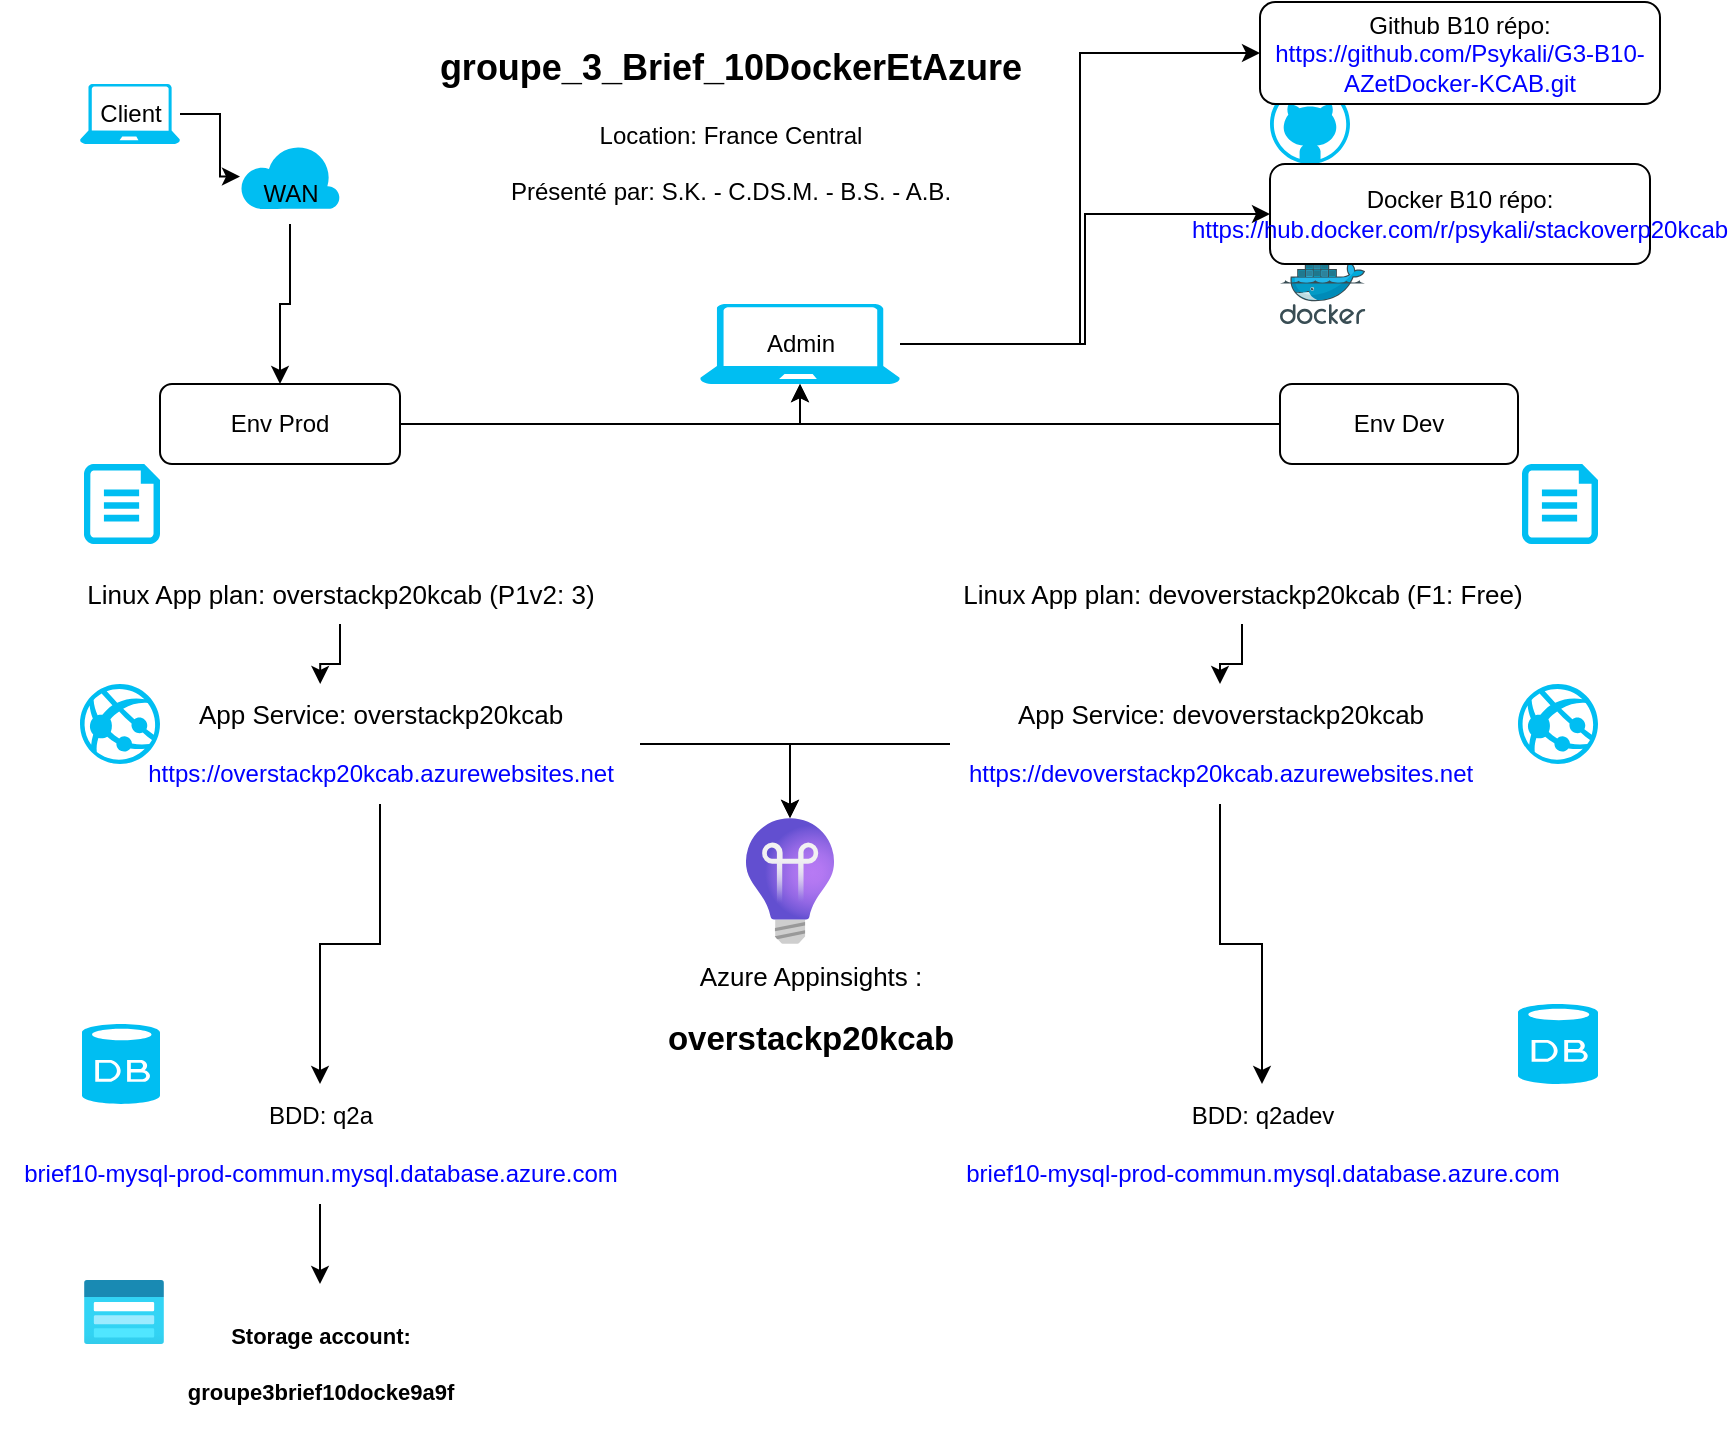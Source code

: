 <mxfile version="20.3.0" type="github">
  <diagram id="pEq1C7PcL2HOytmeoLkm" name="Page-1">
    <mxGraphModel dx="3122" dy="758" grid="1" gridSize="10" guides="1" tooltips="1" connect="1" arrows="1" fold="1" page="1" pageScale="1" pageWidth="850" pageHeight="1100" math="0" shadow="0">
      <root>
        <mxCell id="0" />
        <mxCell id="1" parent="0" />
        <mxCell id="KZ6MpGektuIemH4czut3-2" value="" style="verticalLabelPosition=bottom;html=1;verticalAlign=top;align=center;strokeColor=none;fillColor=#00BEF2;shape=mxgraph.azure.database;" parent="1" vertex="1">
          <mxGeometry x="-921" y="510" width="40" height="40" as="geometry" />
        </mxCell>
        <mxCell id="KZ6MpGektuIemH4czut3-3" value="" style="verticalLabelPosition=bottom;html=1;verticalAlign=top;align=center;strokeColor=none;fillColor=#00BEF2;shape=mxgraph.azure.github_code;pointerEvents=1;" parent="1" vertex="1">
          <mxGeometry x="-1045.0" y="50" width="40" height="40" as="geometry" />
        </mxCell>
        <mxCell id="KZ6MpGektuIemH4czut3-4" value="" style="verticalLabelPosition=bottom;html=1;verticalAlign=top;align=center;strokeColor=none;fillColor=#00BEF2;shape=mxgraph.azure.laptop;pointerEvents=1;" parent="1" vertex="1">
          <mxGeometry x="-1640" y="50" width="50" height="30" as="geometry" />
        </mxCell>
        <mxCell id="4YPgUBxXMGAebWFxgg8F-43" style="edgeStyle=orthogonalEdgeStyle;rounded=0;orthogonalLoop=1;jettySize=auto;html=1;entryX=0;entryY=0.5;entryDx=0;entryDy=0;fontSize=13;fontColor=#000000;" edge="1" parent="1" source="KZ6MpGektuIemH4czut3-5" target="KZ6MpGektuIemH4czut3-29">
          <mxGeometry relative="1" as="geometry" />
        </mxCell>
        <mxCell id="4YPgUBxXMGAebWFxgg8F-44" style="edgeStyle=orthogonalEdgeStyle;rounded=0;orthogonalLoop=1;jettySize=auto;html=1;entryX=0;entryY=0.5;entryDx=0;entryDy=0;fontSize=13;fontColor=#000000;" edge="1" parent="1" source="KZ6MpGektuIemH4czut3-5" target="KZ6MpGektuIemH4czut3-30">
          <mxGeometry relative="1" as="geometry" />
        </mxCell>
        <mxCell id="KZ6MpGektuIemH4czut3-5" value="" style="verticalLabelPosition=bottom;html=1;verticalAlign=top;align=center;strokeColor=none;fillColor=#00BEF2;shape=mxgraph.azure.laptop;pointerEvents=1;" parent="1" vertex="1">
          <mxGeometry x="-1330" y="160" width="100" height="40" as="geometry" />
        </mxCell>
        <mxCell id="KZ6MpGektuIemH4czut3-6" value="" style="verticalLabelPosition=bottom;html=1;verticalAlign=top;align=center;strokeColor=none;fillColor=#00BEF2;shape=mxgraph.azure.cloud;" parent="1" vertex="1">
          <mxGeometry x="-1560" y="80" width="50" height="32.5" as="geometry" />
        </mxCell>
        <mxCell id="KZ6MpGektuIemH4czut3-7" value="" style="verticalLabelPosition=bottom;html=1;verticalAlign=top;align=center;strokeColor=none;fillColor=#00BEF2;shape=mxgraph.azure.azure_website;pointerEvents=1;" parent="1" vertex="1">
          <mxGeometry x="-921" y="350" width="40" height="40" as="geometry" />
        </mxCell>
        <mxCell id="KZ6MpGektuIemH4czut3-8" value="" style="verticalLabelPosition=bottom;html=1;verticalAlign=top;align=center;strokeColor=none;fillColor=#00BEF2;shape=mxgraph.azure.azure_website;pointerEvents=1;" parent="1" vertex="1">
          <mxGeometry x="-1640" y="350" width="40" height="40" as="geometry" />
        </mxCell>
        <mxCell id="KZ6MpGektuIemH4czut3-9" value="" style="verticalLabelPosition=bottom;html=1;verticalAlign=top;align=center;strokeColor=none;fillColor=#00BEF2;shape=mxgraph.azure.database;" parent="1" vertex="1">
          <mxGeometry x="-1639" y="520" width="39" height="40" as="geometry" />
        </mxCell>
        <mxCell id="KZ6MpGektuIemH4czut3-19" value="" style="sketch=0;aspect=fixed;html=1;points=[];align=center;image;fontSize=12;image=img/lib/mscae/Docker.svg;" parent="1" vertex="1">
          <mxGeometry x="-1040" y="135" width="42.68" height="35" as="geometry" />
        </mxCell>
        <mxCell id="KZ6MpGektuIemH4czut3-29" value="&lt;div&gt;Github B10 répo:&lt;/div&gt;&lt;div&gt;&lt;font color=&quot;#0000FF&quot;&gt;https://github.com/Psykali/G3-B10-AZetDocker-KCAB.git&lt;/font&gt;&lt;br&gt;&lt;/div&gt;" style="rounded=1;whiteSpace=wrap;html=1;" parent="1" vertex="1">
          <mxGeometry x="-1050" y="9" width="200" height="51" as="geometry" />
        </mxCell>
        <mxCell id="KZ6MpGektuIemH4czut3-30" value="&lt;div&gt;&lt;font color=&quot;#000000&quot;&gt;Docker B10 répo:&lt;br&gt;&lt;/font&gt;&lt;/div&gt;&lt;div&gt;https://hub.docker.com/r/psykali/stackoverp20kcab&lt;br&gt;&lt;/div&gt;" style="rounded=1;whiteSpace=wrap;html=1;fontColor=#0000FF;" parent="1" vertex="1">
          <mxGeometry x="-1045" y="90" width="190" height="50" as="geometry" />
        </mxCell>
        <mxCell id="4YPgUBxXMGAebWFxgg8F-3" style="edgeStyle=orthogonalEdgeStyle;rounded=0;orthogonalLoop=1;jettySize=auto;html=1;" edge="1" parent="1" source="KZ6MpGektuIemH4czut3-32" target="KZ6MpGektuIemH4czut3-6">
          <mxGeometry relative="1" as="geometry" />
        </mxCell>
        <mxCell id="KZ6MpGektuIemH4czut3-32" value="Client" style="text;html=1;align=center;verticalAlign=middle;resizable=0;points=[];autosize=1;strokeColor=none;fillColor=none;fontColor=#000000;" parent="1" vertex="1">
          <mxGeometry x="-1640" y="50" width="50" height="30" as="geometry" />
        </mxCell>
        <mxCell id="4YPgUBxXMGAebWFxgg8F-33" style="edgeStyle=orthogonalEdgeStyle;rounded=0;orthogonalLoop=1;jettySize=auto;html=1;entryX=0.5;entryY=0;entryDx=0;entryDy=0;fontSize=13;fontColor=#000000;" edge="1" parent="1" source="KZ6MpGektuIemH4czut3-33" target="4YPgUBxXMGAebWFxgg8F-32">
          <mxGeometry relative="1" as="geometry" />
        </mxCell>
        <mxCell id="KZ6MpGektuIemH4czut3-33" value="WAN" style="text;html=1;align=center;verticalAlign=middle;resizable=0;points=[];autosize=1;strokeColor=none;fillColor=none;fontColor=#000000;" parent="1" vertex="1">
          <mxGeometry x="-1560" y="90" width="50" height="30" as="geometry" />
        </mxCell>
        <mxCell id="KZ6MpGektuIemH4czut3-34" value="Admin" style="text;html=1;align=center;verticalAlign=middle;resizable=0;points=[];autosize=1;strokeColor=none;fillColor=none;fontColor=#000000;" parent="1" vertex="1">
          <mxGeometry x="-1310" y="165" width="60" height="30" as="geometry" />
        </mxCell>
        <mxCell id="4YPgUBxXMGAebWFxgg8F-15" value="" style="edgeStyle=orthogonalEdgeStyle;rounded=0;orthogonalLoop=1;jettySize=auto;html=1;fontSize=13;fontColor=#000000;" edge="1" parent="1" source="KZ6MpGektuIemH4czut3-39" target="KZ6MpGektuIemH4czut3-45">
          <mxGeometry relative="1" as="geometry" />
        </mxCell>
        <mxCell id="KZ6MpGektuIemH4czut3-39" value="&lt;div&gt;&lt;font color=&quot;#000000&quot;&gt;BDD: q2a&lt;/font&gt;&lt;/div&gt;&lt;div&gt;&lt;font color=&quot;#000000&quot;&gt;&lt;br&gt;&lt;/font&gt;&lt;/div&gt;&lt;div&gt;brief10-mysql-prod-commun.mysql.database.azure.com&lt;/div&gt;" style="text;html=1;align=center;verticalAlign=middle;resizable=0;points=[];autosize=1;strokeColor=none;fillColor=none;fontColor=#0000FF;" parent="1" vertex="1">
          <mxGeometry x="-1680" y="550" width="320" height="60" as="geometry" />
        </mxCell>
        <mxCell id="KZ6MpGektuIemH4czut3-42" value="&lt;h2 aria-describedby=&quot;fd2c34e4-cf67-463e-bc5a-aa8fd65d632c&quot; id=&quot;fd2c34e4-cf67-463e-bc5a-aa8fd65d632d&quot; class=&quot;fxs-blade-title-titleText msportalfx-tooltip-overflow&quot;&gt;&lt;font color=&quot;#000000&quot;&gt;groupe_3_Brief_10DockerEtAzure&lt;span id=&quot;_weave_e_6381&quot; class=&quot;msportalfx-font-regular&quot;&gt;&lt;/span&gt;&lt;/font&gt;&lt;/h2&gt;&lt;div&gt;&lt;font color=&quot;#000000&quot;&gt;Location: France Central&lt;/font&gt;&lt;/div&gt;&lt;div&gt;&lt;br&gt;&lt;/div&gt;&lt;div&gt;&lt;font color=&quot;#000000&quot;&gt;Présenté par: S.K. - C.DS.M. - B.S. - A.B&lt;/font&gt;&lt;font color=&quot;#000000&quot;&gt;.&lt;/font&gt;&lt;/div&gt;" style="text;html=1;align=center;verticalAlign=middle;resizable=0;points=[];autosize=1;strokeColor=none;fillColor=none;fontColor=#0000FF;" parent="1" vertex="1">
          <mxGeometry x="-1470" y="9" width="310" height="110" as="geometry" />
        </mxCell>
        <mxCell id="KZ6MpGektuIemH4czut3-43" value="" style="aspect=fixed;html=1;points=[];align=center;image;fontSize=12;image=img/lib/azure2/storage/Storage_Accounts_Classic.svg;labelBackgroundColor=none;fontColor=#000000;" parent="1" vertex="1">
          <mxGeometry x="-1638" y="648" width="40" height="32" as="geometry" />
        </mxCell>
        <mxCell id="KZ6MpGektuIemH4czut3-45" value="&lt;h4 style=&quot;font-size: 11px;&quot; aria-describedby=&quot;fd2c34e4-cf67-463e-bc5a-aa8fd65d6380&quot; id=&quot;fd2c34e4-cf67-463e-bc5a-aa8fd65d6381&quot; class=&quot;fxs-blade-title-titleText msportalfx-tooltip-overflow&quot; align=&quot;center&quot;&gt;&lt;font style=&quot;font-size: 11px;&quot;&gt;Storage account:&lt;/font&gt;&lt;/h4&gt;&lt;h4 style=&quot;font-size: 11px;&quot; aria-describedby=&quot;fd2c34e4-cf67-463e-bc5a-aa8fd65d6380&quot; id=&quot;fd2c34e4-cf67-463e-bc5a-aa8fd65d6381&quot; class=&quot;fxs-blade-title-titleText msportalfx-tooltip-overflow&quot; align=&quot;center&quot;&gt;&lt;font style=&quot;font-size: 11px;&quot;&gt;groupe3brief10docke9a9f&lt;span id=&quot;_weave_e_6757&quot; class=&quot;msportalfx-font-regular&quot;&gt;&lt;/span&gt;&lt;/font&gt;&lt;/h4&gt;" style="text;html=1;align=center;verticalAlign=middle;resizable=0;points=[];autosize=1;strokeColor=none;fillColor=none;fontColor=#000000;" parent="1" vertex="1">
          <mxGeometry x="-1600" y="650" width="160" height="80" as="geometry" />
        </mxCell>
        <mxCell id="KZ6MpGektuIemH4czut3-53" value="&lt;font style=&quot;font-size: 13px;&quot;&gt;Azure Appinsights : &lt;br&gt;&lt;/font&gt;&lt;h2 aria-describedby=&quot;de1df355-0142-4c75-ac1e-49ae9c56400b&quot; id=&quot;de1df355-0142-4c75-ac1e-49ae9c56400c&quot; class=&quot;fxs-blade-title-titleText msportalfx-tooltip-overflow&quot;&gt;overstackp20kcab&lt;span id=&quot;_weave_e_51&quot; class=&quot;msportalfx-font-regular&quot;&gt;&lt;/span&gt;&lt;/h2&gt;&lt;h2 style=&quot;font-size: 13px;&quot; aria-describedby=&quot;fd2c34e4-cf67-463e-bc5a-aa8fd65d6435&quot; id=&quot;fd2c34e4-cf67-463e-bc5a-aa8fd65d6436&quot; class=&quot;fxs-blade-title-titleText msportalfx-tooltip-overflow&quot;&gt;&lt;/h2&gt;" style="text;html=1;align=center;verticalAlign=middle;resizable=0;points=[];autosize=1;strokeColor=none;fillColor=none;fontSize=11;fontColor=none;" parent="1" vertex="1">
          <mxGeometry x="-1360" y="480" width="170" height="80" as="geometry" />
        </mxCell>
        <mxCell id="4YPgUBxXMGAebWFxgg8F-13" style="edgeStyle=orthogonalEdgeStyle;rounded=0;orthogonalLoop=1;jettySize=auto;html=1;fontSize=13;fontColor=#000000;" edge="1" parent="1" source="4YPgUBxXMGAebWFxgg8F-8" target="KZ6MpGektuIemH4czut3-39">
          <mxGeometry relative="1" as="geometry" />
        </mxCell>
        <mxCell id="4YPgUBxXMGAebWFxgg8F-30" style="edgeStyle=orthogonalEdgeStyle;rounded=0;orthogonalLoop=1;jettySize=auto;html=1;fontSize=13;fontColor=#000000;" edge="1" parent="1" source="4YPgUBxXMGAebWFxgg8F-8" target="4YPgUBxXMGAebWFxgg8F-25">
          <mxGeometry relative="1" as="geometry" />
        </mxCell>
        <mxCell id="4YPgUBxXMGAebWFxgg8F-8" value="&lt;div style=&quot;font-size: 13px;&quot;&gt;&lt;font color=&quot;#000000&quot;&gt;App Service: &lt;span style=&quot;font-weight: normal; font-size: 13px;&quot;&gt;overstackp20kcab&lt;span style=&quot;&quot; id=&quot;_weave_e_51&quot; class=&quot;msportalfx-font-regular&quot;&gt;&lt;/span&gt;&lt;/span&gt;&lt;/font&gt;&lt;/div&gt;&lt;div&gt;&lt;font color=&quot;#000000&quot;&gt;&lt;br&gt;&lt;/font&gt;&lt;/div&gt;&lt;div&gt;https://overstackp20kcab.azurewebsites.net&lt;/div&gt;" style="text;html=1;align=center;verticalAlign=middle;resizable=0;points=[];autosize=1;strokeColor=none;fillColor=none;fontColor=#0000FF;" vertex="1" parent="1">
          <mxGeometry x="-1620" y="350" width="260" height="60" as="geometry" />
        </mxCell>
        <mxCell id="4YPgUBxXMGAebWFxgg8F-10" value="" style="verticalLabelPosition=bottom;html=1;verticalAlign=top;align=center;strokeColor=none;fillColor=#00BEF2;shape=mxgraph.azure.cloud_services_configuration_file;pointerEvents=1;fontSize=13;fontColor=#000000;" vertex="1" parent="1">
          <mxGeometry x="-1638" y="240" width="38" height="40" as="geometry" />
        </mxCell>
        <mxCell id="4YPgUBxXMGAebWFxgg8F-12" style="edgeStyle=orthogonalEdgeStyle;rounded=0;orthogonalLoop=1;jettySize=auto;html=1;entryX=0.385;entryY=0;entryDx=0;entryDy=0;entryPerimeter=0;fontSize=13;fontColor=#000000;" edge="1" parent="1" source="4YPgUBxXMGAebWFxgg8F-11" target="4YPgUBxXMGAebWFxgg8F-8">
          <mxGeometry relative="1" as="geometry" />
        </mxCell>
        <mxCell id="4YPgUBxXMGAebWFxgg8F-11" value="Linux App plan: overstackp20kcab (P1v2: 3)" style="text;html=1;align=center;verticalAlign=middle;resizable=0;points=[];autosize=1;strokeColor=none;fillColor=none;fontSize=13;fontColor=#000000;" vertex="1" parent="1">
          <mxGeometry x="-1650" y="290" width="280" height="30" as="geometry" />
        </mxCell>
        <mxCell id="4YPgUBxXMGAebWFxgg8F-17" value="" style="verticalLabelPosition=bottom;html=1;verticalAlign=top;align=center;strokeColor=none;fillColor=#00BEF2;shape=mxgraph.azure.cloud_services_configuration_file;pointerEvents=1;fontSize=13;fontColor=#000000;" vertex="1" parent="1">
          <mxGeometry x="-919" y="240" width="38" height="40" as="geometry" />
        </mxCell>
        <mxCell id="4YPgUBxXMGAebWFxgg8F-20" style="edgeStyle=orthogonalEdgeStyle;rounded=0;orthogonalLoop=1;jettySize=auto;html=1;fontSize=13;fontColor=#000000;" edge="1" parent="1" source="4YPgUBxXMGAebWFxgg8F-18" target="4YPgUBxXMGAebWFxgg8F-19">
          <mxGeometry relative="1" as="geometry" />
        </mxCell>
        <mxCell id="4YPgUBxXMGAebWFxgg8F-18" value="Linux App plan: devoverstackp20kcab (F1: Free)" style="text;html=1;align=center;verticalAlign=middle;resizable=0;points=[];autosize=1;strokeColor=none;fillColor=none;fontSize=13;fontColor=#000000;" vertex="1" parent="1">
          <mxGeometry x="-1209" y="290" width="300" height="30" as="geometry" />
        </mxCell>
        <mxCell id="4YPgUBxXMGAebWFxgg8F-24" value="" style="edgeStyle=orthogonalEdgeStyle;rounded=0;orthogonalLoop=1;jettySize=auto;html=1;fontSize=13;fontColor=#000000;" edge="1" parent="1" source="4YPgUBxXMGAebWFxgg8F-19" target="4YPgUBxXMGAebWFxgg8F-22">
          <mxGeometry relative="1" as="geometry" />
        </mxCell>
        <mxCell id="4YPgUBxXMGAebWFxgg8F-31" style="edgeStyle=orthogonalEdgeStyle;rounded=0;orthogonalLoop=1;jettySize=auto;html=1;fontSize=13;fontColor=#000000;" edge="1" parent="1" source="4YPgUBxXMGAebWFxgg8F-19" target="4YPgUBxXMGAebWFxgg8F-25">
          <mxGeometry relative="1" as="geometry" />
        </mxCell>
        <mxCell id="4YPgUBxXMGAebWFxgg8F-19" value="&lt;div style=&quot;font-size: 13px;&quot;&gt;&lt;font color=&quot;#000000&quot;&gt;App Service: &lt;span style=&quot;font-weight: normal; font-size: 13px;&quot;&gt;devoverstackp20kcab&lt;span style=&quot;&quot; id=&quot;_weave_e_51&quot; class=&quot;msportalfx-font-regular&quot;&gt;&lt;/span&gt;&lt;/span&gt;&lt;/font&gt;&lt;/div&gt;&lt;div&gt;&lt;font color=&quot;#000000&quot;&gt;&lt;br&gt;&lt;/font&gt;&lt;/div&gt;&lt;div&gt;https://devoverstackp20kcab.azurewebsites.net&lt;/div&gt;" style="text;html=1;align=center;verticalAlign=middle;resizable=0;points=[];autosize=1;strokeColor=none;fillColor=none;fontColor=#0000FF;" vertex="1" parent="1">
          <mxGeometry x="-1205" y="350" width="270" height="60" as="geometry" />
        </mxCell>
        <mxCell id="4YPgUBxXMGAebWFxgg8F-22" value="&lt;div&gt;&lt;font color=&quot;#000000&quot;&gt;BDD: q2adev&lt;/font&gt;&lt;/div&gt;&lt;div&gt;&lt;font color=&quot;#000000&quot;&gt;&lt;br&gt;&lt;/font&gt;&lt;/div&gt;&lt;div&gt;brief10-mysql-prod-commun.mysql.database.azure.com&lt;/div&gt;" style="text;html=1;align=center;verticalAlign=middle;resizable=0;points=[];autosize=1;strokeColor=none;fillColor=none;fontColor=#0000FF;" vertex="1" parent="1">
          <mxGeometry x="-1209" y="550" width="320" height="60" as="geometry" />
        </mxCell>
        <mxCell id="4YPgUBxXMGAebWFxgg8F-25" value="" style="aspect=fixed;html=1;points=[];align=center;image;fontSize=12;image=img/lib/azure2/devops/Application_Insights.svg;fontColor=#000000;" vertex="1" parent="1">
          <mxGeometry x="-1307" y="417" width="44" height="63" as="geometry" />
        </mxCell>
        <mxCell id="4YPgUBxXMGAebWFxgg8F-47" style="edgeStyle=orthogonalEdgeStyle;rounded=0;orthogonalLoop=1;jettySize=auto;html=1;entryX=0.5;entryY=1;entryDx=0;entryDy=0;entryPerimeter=0;fontSize=13;fontColor=#000000;" edge="1" parent="1" source="4YPgUBxXMGAebWFxgg8F-32" target="KZ6MpGektuIemH4czut3-5">
          <mxGeometry relative="1" as="geometry" />
        </mxCell>
        <mxCell id="4YPgUBxXMGAebWFxgg8F-32" value="&lt;div&gt;&lt;font color=&quot;#000000&quot;&gt;Env Prod&lt;br&gt;&lt;/font&gt;&lt;/div&gt;" style="rounded=1;whiteSpace=wrap;html=1;fontColor=#0000FF;" vertex="1" parent="1">
          <mxGeometry x="-1600" y="200" width="120" height="40" as="geometry" />
        </mxCell>
        <mxCell id="4YPgUBxXMGAebWFxgg8F-46" style="edgeStyle=orthogonalEdgeStyle;rounded=0;orthogonalLoop=1;jettySize=auto;html=1;entryX=0.5;entryY=1;entryDx=0;entryDy=0;entryPerimeter=0;fontSize=13;fontColor=#000000;" edge="1" parent="1" source="4YPgUBxXMGAebWFxgg8F-34" target="KZ6MpGektuIemH4czut3-5">
          <mxGeometry relative="1" as="geometry" />
        </mxCell>
        <mxCell id="4YPgUBxXMGAebWFxgg8F-34" value="&lt;div&gt;&lt;font color=&quot;#000000&quot;&gt;Env Dev&lt;br&gt;&lt;/font&gt;&lt;/div&gt;" style="rounded=1;whiteSpace=wrap;html=1;fontColor=#0000FF;" vertex="1" parent="1">
          <mxGeometry x="-1040" y="200" width="119" height="40" as="geometry" />
        </mxCell>
      </root>
    </mxGraphModel>
  </diagram>
</mxfile>
